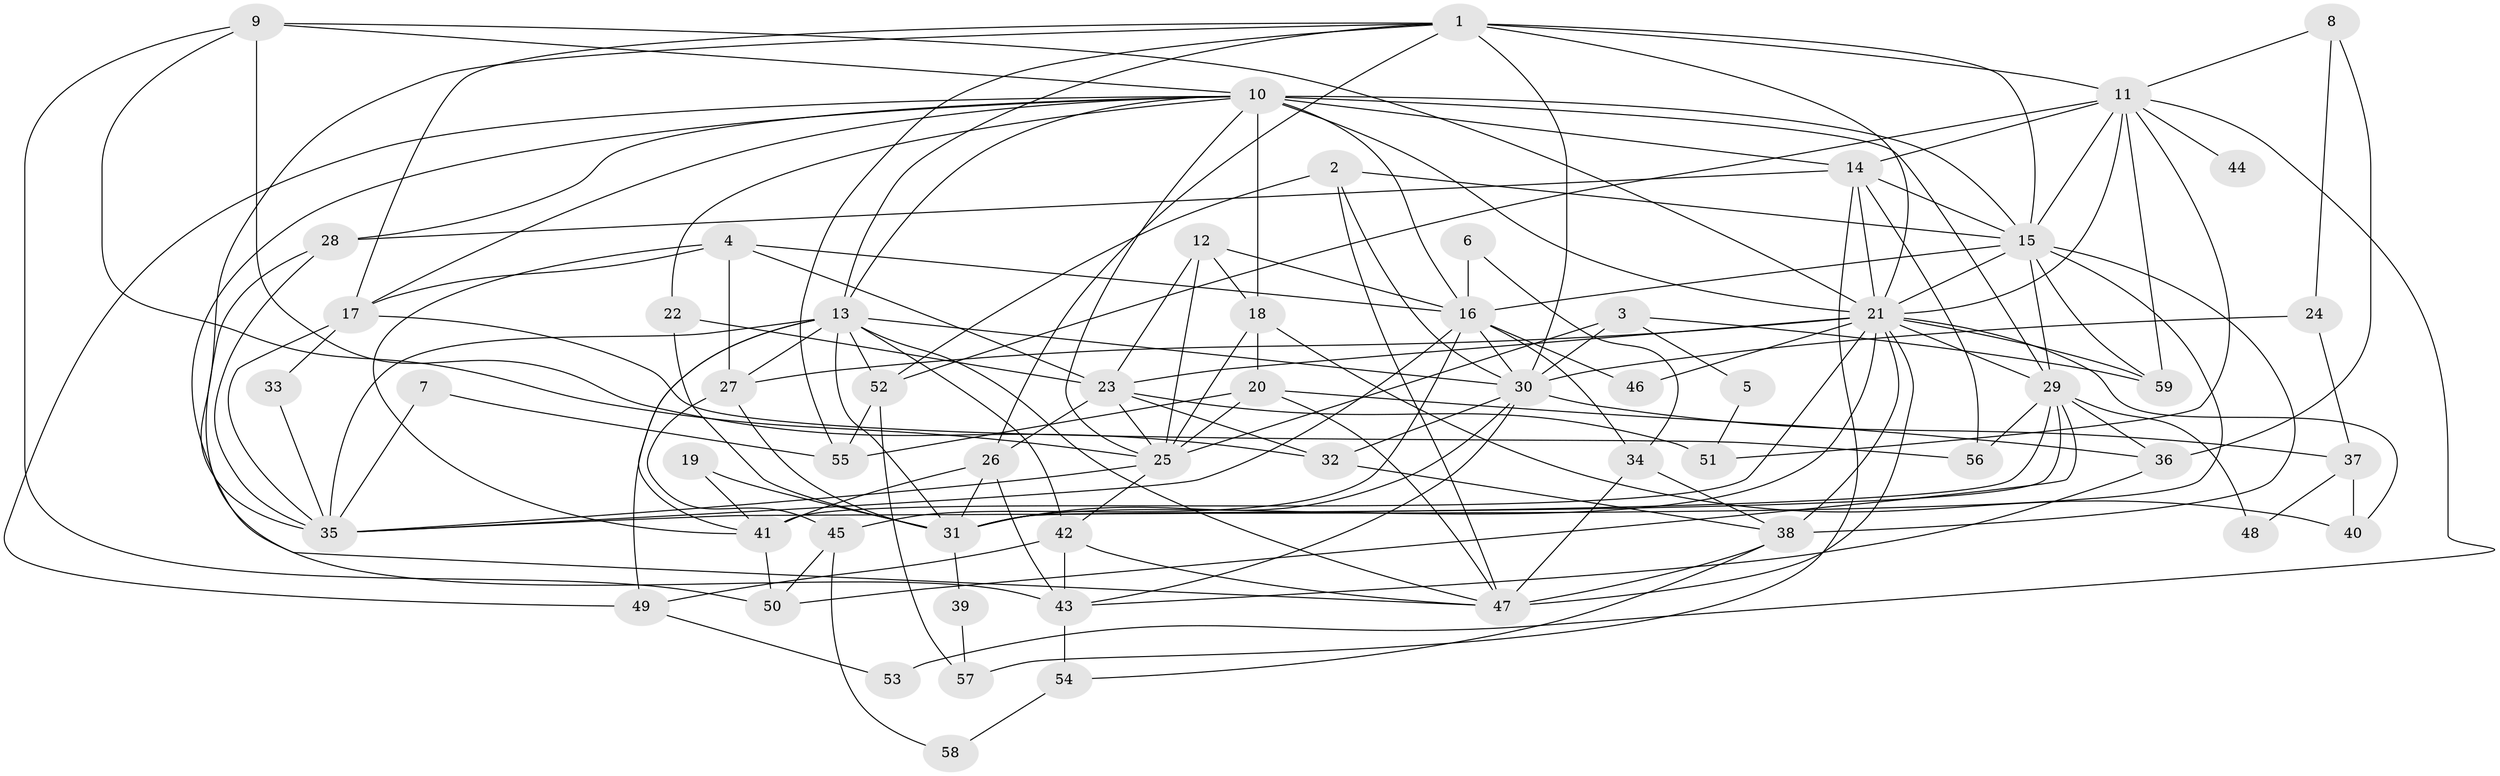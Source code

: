 // original degree distribution, {4: 0.2905982905982906, 5: 0.21367521367521367, 3: 0.2222222222222222, 2: 0.1623931623931624, 6: 0.042735042735042736, 9: 0.008547008547008548, 7: 0.05128205128205128, 10: 0.008547008547008548}
// Generated by graph-tools (version 1.1) at 2025/36/03/09/25 02:36:09]
// undirected, 59 vertices, 156 edges
graph export_dot {
graph [start="1"]
  node [color=gray90,style=filled];
  1;
  2;
  3;
  4;
  5;
  6;
  7;
  8;
  9;
  10;
  11;
  12;
  13;
  14;
  15;
  16;
  17;
  18;
  19;
  20;
  21;
  22;
  23;
  24;
  25;
  26;
  27;
  28;
  29;
  30;
  31;
  32;
  33;
  34;
  35;
  36;
  37;
  38;
  39;
  40;
  41;
  42;
  43;
  44;
  45;
  46;
  47;
  48;
  49;
  50;
  51;
  52;
  53;
  54;
  55;
  56;
  57;
  58;
  59;
  1 -- 11 [weight=1.0];
  1 -- 13 [weight=1.0];
  1 -- 15 [weight=1.0];
  1 -- 17 [weight=1.0];
  1 -- 21 [weight=1.0];
  1 -- 26 [weight=1.0];
  1 -- 30 [weight=2.0];
  1 -- 35 [weight=1.0];
  1 -- 55 [weight=1.0];
  2 -- 15 [weight=1.0];
  2 -- 30 [weight=1.0];
  2 -- 47 [weight=1.0];
  2 -- 52 [weight=1.0];
  3 -- 5 [weight=1.0];
  3 -- 25 [weight=2.0];
  3 -- 30 [weight=1.0];
  3 -- 59 [weight=1.0];
  4 -- 16 [weight=1.0];
  4 -- 17 [weight=1.0];
  4 -- 23 [weight=1.0];
  4 -- 27 [weight=1.0];
  4 -- 41 [weight=1.0];
  5 -- 51 [weight=1.0];
  6 -- 16 [weight=1.0];
  6 -- 34 [weight=1.0];
  7 -- 35 [weight=1.0];
  7 -- 55 [weight=1.0];
  8 -- 11 [weight=1.0];
  8 -- 24 [weight=1.0];
  8 -- 36 [weight=1.0];
  9 -- 10 [weight=1.0];
  9 -- 21 [weight=1.0];
  9 -- 25 [weight=1.0];
  9 -- 32 [weight=1.0];
  9 -- 50 [weight=1.0];
  10 -- 13 [weight=1.0];
  10 -- 14 [weight=1.0];
  10 -- 15 [weight=2.0];
  10 -- 16 [weight=1.0];
  10 -- 17 [weight=1.0];
  10 -- 18 [weight=2.0];
  10 -- 21 [weight=2.0];
  10 -- 22 [weight=1.0];
  10 -- 25 [weight=1.0];
  10 -- 28 [weight=1.0];
  10 -- 29 [weight=2.0];
  10 -- 47 [weight=2.0];
  10 -- 49 [weight=1.0];
  11 -- 14 [weight=1.0];
  11 -- 15 [weight=2.0];
  11 -- 21 [weight=1.0];
  11 -- 44 [weight=2.0];
  11 -- 51 [weight=1.0];
  11 -- 52 [weight=1.0];
  11 -- 53 [weight=1.0];
  11 -- 59 [weight=1.0];
  12 -- 16 [weight=1.0];
  12 -- 18 [weight=1.0];
  12 -- 23 [weight=1.0];
  12 -- 25 [weight=1.0];
  13 -- 27 [weight=1.0];
  13 -- 30 [weight=1.0];
  13 -- 31 [weight=1.0];
  13 -- 35 [weight=1.0];
  13 -- 41 [weight=1.0];
  13 -- 42 [weight=1.0];
  13 -- 47 [weight=1.0];
  13 -- 49 [weight=1.0];
  13 -- 52 [weight=1.0];
  14 -- 15 [weight=1.0];
  14 -- 21 [weight=1.0];
  14 -- 28 [weight=1.0];
  14 -- 56 [weight=1.0];
  14 -- 57 [weight=1.0];
  15 -- 16 [weight=2.0];
  15 -- 21 [weight=1.0];
  15 -- 29 [weight=2.0];
  15 -- 31 [weight=1.0];
  15 -- 38 [weight=1.0];
  15 -- 59 [weight=1.0];
  16 -- 30 [weight=1.0];
  16 -- 34 [weight=1.0];
  16 -- 35 [weight=1.0];
  16 -- 45 [weight=1.0];
  16 -- 46 [weight=1.0];
  17 -- 33 [weight=1.0];
  17 -- 35 [weight=1.0];
  17 -- 56 [weight=1.0];
  18 -- 20 [weight=1.0];
  18 -- 25 [weight=2.0];
  18 -- 40 [weight=1.0];
  19 -- 31 [weight=1.0];
  19 -- 41 [weight=1.0];
  20 -- 25 [weight=1.0];
  20 -- 36 [weight=1.0];
  20 -- 47 [weight=1.0];
  20 -- 55 [weight=1.0];
  21 -- 23 [weight=1.0];
  21 -- 27 [weight=1.0];
  21 -- 29 [weight=1.0];
  21 -- 31 [weight=1.0];
  21 -- 38 [weight=1.0];
  21 -- 40 [weight=1.0];
  21 -- 41 [weight=2.0];
  21 -- 46 [weight=1.0];
  21 -- 47 [weight=2.0];
  21 -- 59 [weight=1.0];
  22 -- 23 [weight=2.0];
  22 -- 31 [weight=1.0];
  23 -- 25 [weight=1.0];
  23 -- 26 [weight=1.0];
  23 -- 32 [weight=1.0];
  23 -- 51 [weight=1.0];
  24 -- 30 [weight=1.0];
  24 -- 37 [weight=1.0];
  25 -- 35 [weight=1.0];
  25 -- 42 [weight=1.0];
  26 -- 31 [weight=1.0];
  26 -- 41 [weight=1.0];
  26 -- 43 [weight=1.0];
  27 -- 31 [weight=2.0];
  27 -- 45 [weight=1.0];
  28 -- 35 [weight=1.0];
  28 -- 43 [weight=1.0];
  29 -- 31 [weight=1.0];
  29 -- 35 [weight=1.0];
  29 -- 36 [weight=1.0];
  29 -- 48 [weight=1.0];
  29 -- 50 [weight=1.0];
  29 -- 56 [weight=1.0];
  30 -- 31 [weight=1.0];
  30 -- 32 [weight=3.0];
  30 -- 37 [weight=1.0];
  30 -- 43 [weight=1.0];
  31 -- 39 [weight=1.0];
  32 -- 38 [weight=1.0];
  33 -- 35 [weight=1.0];
  34 -- 38 [weight=1.0];
  34 -- 47 [weight=2.0];
  36 -- 43 [weight=1.0];
  37 -- 40 [weight=1.0];
  37 -- 48 [weight=1.0];
  38 -- 47 [weight=1.0];
  38 -- 54 [weight=1.0];
  39 -- 57 [weight=1.0];
  41 -- 50 [weight=1.0];
  42 -- 43 [weight=1.0];
  42 -- 47 [weight=1.0];
  42 -- 49 [weight=1.0];
  43 -- 54 [weight=1.0];
  45 -- 50 [weight=1.0];
  45 -- 58 [weight=1.0];
  49 -- 53 [weight=1.0];
  52 -- 55 [weight=1.0];
  52 -- 57 [weight=1.0];
  54 -- 58 [weight=1.0];
}
